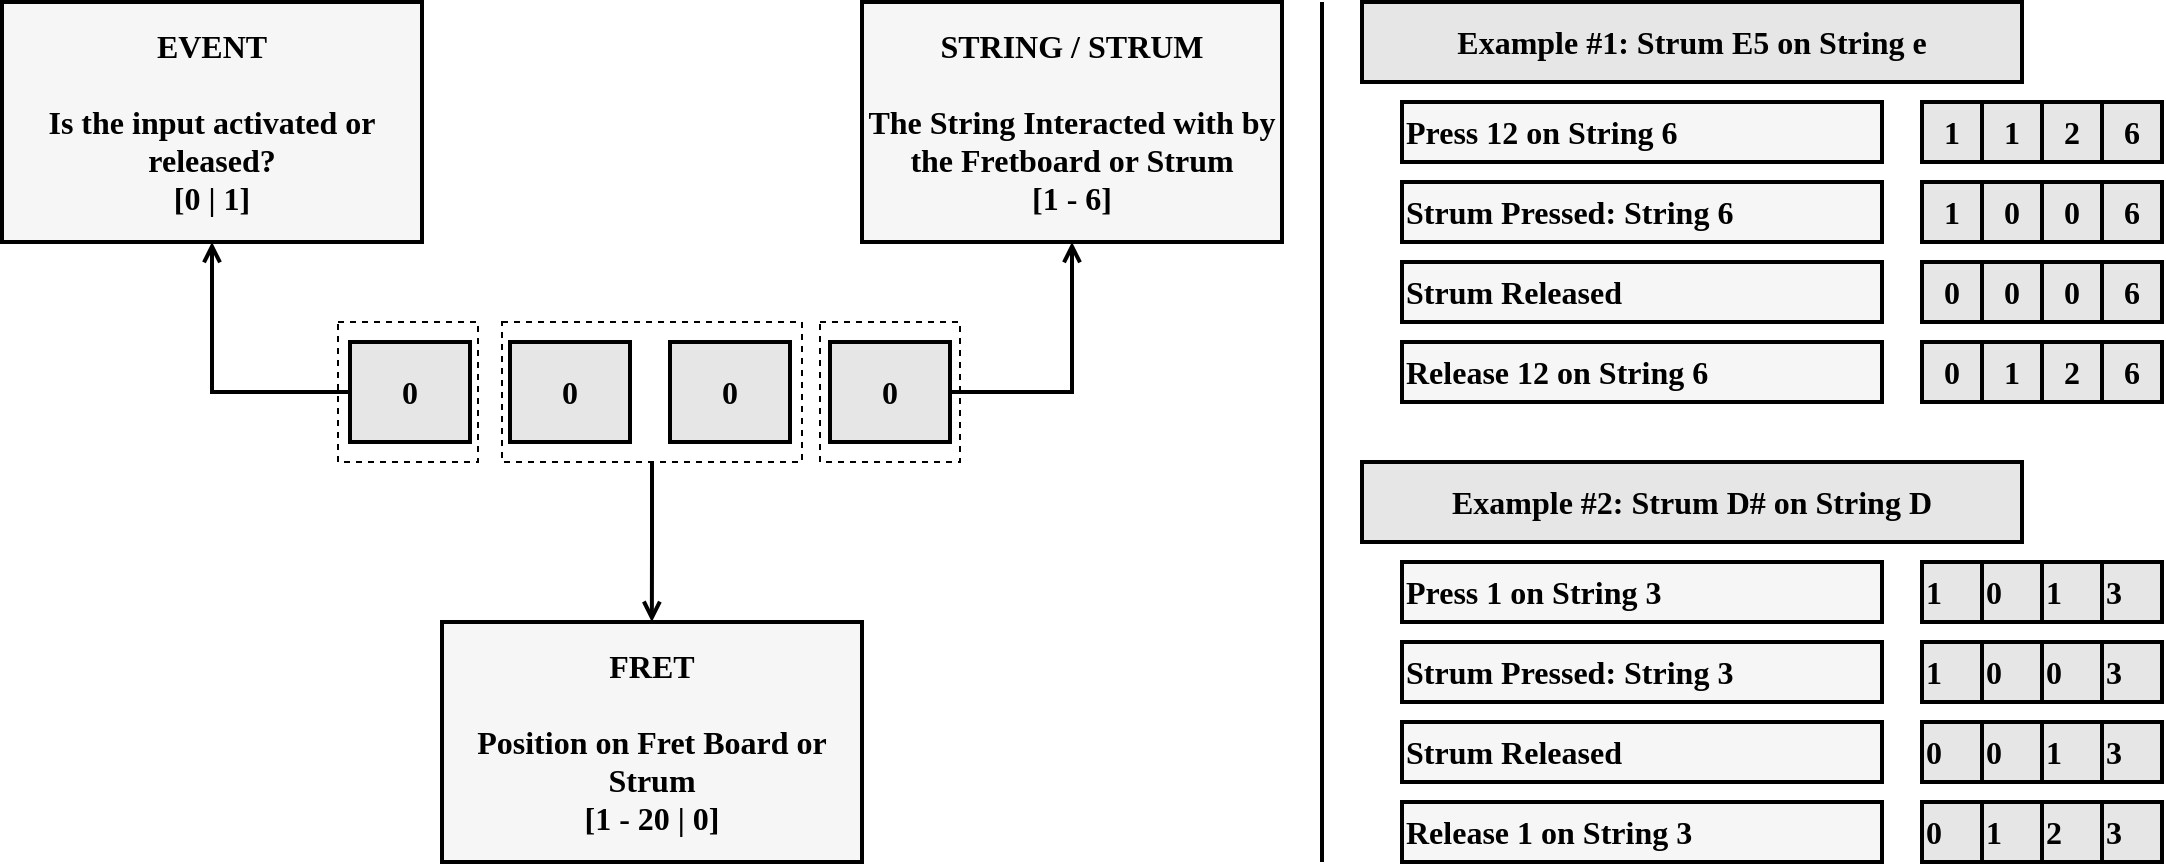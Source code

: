 <mxfile version="20.8.10" type="device"><diagram name="Page-1" id="gnNUPb8qzQOzZSbOZ_tS"><mxGraphModel dx="1276" dy="1945" grid="1" gridSize="10" guides="1" tooltips="1" connect="1" arrows="1" fold="1" page="1" pageScale="1" pageWidth="827" pageHeight="1169" math="0" shadow="0"><root><mxCell id="0"/><mxCell id="1" parent="0"/><mxCell id="voMOSMc-578jFuVT2-1m-12" style="edgeStyle=orthogonalEdgeStyle;rounded=0;orthogonalLoop=1;jettySize=auto;html=1;strokeWidth=2;endArrow=open;endFill=0;" edge="1" parent="1" source="voMOSMc-578jFuVT2-1m-2" target="voMOSMc-578jFuVT2-1m-8"><mxGeometry relative="1" as="geometry"><Array as="points"><mxPoint x="235" y="145"/></Array></mxGeometry></mxCell><mxCell id="voMOSMc-578jFuVT2-1m-2" value="0" style="rounded=0;whiteSpace=wrap;html=1;fillColor=#E6E6E6;strokeWidth=2;fontStyle=1;fontFamily=Fira Code;fontSource=https%3A%2F%2Ffonts.googleapis.com%2Fcss%3Ffamily%3DFira%2BCode;fontSize=16;" vertex="1" parent="1"><mxGeometry x="304" y="120" width="60" height="50" as="geometry"/></mxCell><mxCell id="voMOSMc-578jFuVT2-1m-4" value="0" style="rounded=0;whiteSpace=wrap;html=1;fillColor=#E6E6E6;strokeWidth=2;fontStyle=1;fontFamily=Fira Code;fontSource=https%3A%2F%2Ffonts.googleapis.com%2Fcss%3Ffamily%3DFira%2BCode;fontSize=16;" vertex="1" parent="1"><mxGeometry x="384" y="120" width="60" height="50" as="geometry"/></mxCell><mxCell id="voMOSMc-578jFuVT2-1m-5" value="0" style="rounded=0;whiteSpace=wrap;html=1;fillColor=#E6E6E6;strokeWidth=2;fontStyle=1;fontFamily=Fira Code;fontSource=https%3A%2F%2Ffonts.googleapis.com%2Fcss%3Ffamily%3DFira%2BCode;fontSize=16;" vertex="1" parent="1"><mxGeometry x="464" y="120" width="60" height="50" as="geometry"/></mxCell><mxCell id="voMOSMc-578jFuVT2-1m-10" style="edgeStyle=orthogonalEdgeStyle;rounded=0;orthogonalLoop=1;jettySize=auto;html=1;entryX=0.5;entryY=1;entryDx=0;entryDy=0;strokeWidth=2;endArrow=open;endFill=0;" edge="1" parent="1" source="voMOSMc-578jFuVT2-1m-6" target="voMOSMc-578jFuVT2-1m-9"><mxGeometry relative="1" as="geometry"><Array as="points"><mxPoint x="665" y="145"/></Array></mxGeometry></mxCell><mxCell id="voMOSMc-578jFuVT2-1m-6" value="0" style="rounded=0;whiteSpace=wrap;html=1;fillColor=#E6E6E6;strokeWidth=2;fontStyle=1;fontFamily=Fira Code;fontSource=https%3A%2F%2Ffonts.googleapis.com%2Fcss%3Ffamily%3DFira%2BCode;fontSize=16;" vertex="1" parent="1"><mxGeometry x="544" y="120" width="60" height="50" as="geometry"/></mxCell><mxCell id="voMOSMc-578jFuVT2-1m-8" value="EVENT&lt;br&gt;&lt;br&gt;Is the input activated or released?&lt;br&gt;[0 | 1]" style="rounded=0;whiteSpace=wrap;html=1;fillColor=#f6f6f6;strokeWidth=2;fontStyle=1;fontFamily=Fira Code;fontSource=https%3A%2F%2Ffonts.googleapis.com%2Fcss%3Ffamily%3DFira%2BCode;fontSize=16;" vertex="1" parent="1"><mxGeometry x="130" y="-50" width="210" height="120" as="geometry"/></mxCell><mxCell id="voMOSMc-578jFuVT2-1m-9" value="STRING / STRUM&lt;br&gt;&lt;br&gt;The String Interacted with by the Fretboard or Strum&lt;br&gt;[1 - 6]" style="rounded=0;whiteSpace=wrap;html=1;fillColor=#f6f6f6;strokeWidth=2;fontStyle=1;fontFamily=Fira Code;fontSource=https%3A%2F%2Ffonts.googleapis.com%2Fcss%3Ffamily%3DFira%2BCode;fontSize=16;" vertex="1" parent="1"><mxGeometry x="560" y="-50" width="210" height="120" as="geometry"/></mxCell><mxCell id="voMOSMc-578jFuVT2-1m-16" style="edgeStyle=orthogonalEdgeStyle;rounded=0;orthogonalLoop=1;jettySize=auto;html=1;entryX=0.452;entryY=0;entryDx=0;entryDy=0;entryPerimeter=0;strokeWidth=2;endArrow=open;endFill=0;" edge="1" parent="1" source="voMOSMc-578jFuVT2-1m-13"><mxGeometry relative="1" as="geometry"><mxPoint x="454.92" y="260" as="targetPoint"/></mxGeometry></mxCell><mxCell id="voMOSMc-578jFuVT2-1m-13" value="" style="rounded=0;whiteSpace=wrap;html=1;fillColor=none;dashed=1;" vertex="1" parent="1"><mxGeometry x="380" y="110" width="150" height="70" as="geometry"/></mxCell><mxCell id="voMOSMc-578jFuVT2-1m-14" value="" style="rounded=0;whiteSpace=wrap;html=1;fillColor=none;dashed=1;" vertex="1" parent="1"><mxGeometry x="298" y="110" width="70" height="70" as="geometry"/></mxCell><mxCell id="voMOSMc-578jFuVT2-1m-15" value="" style="rounded=0;whiteSpace=wrap;html=1;fillColor=none;dashed=1;" vertex="1" parent="1"><mxGeometry x="539" y="110" width="70" height="70" as="geometry"/></mxCell><mxCell id="voMOSMc-578jFuVT2-1m-17" value="FRET&lt;br&gt;&lt;br&gt;Position on Fret Board or Strum&lt;br&gt;[1 - 20 | 0]" style="rounded=0;whiteSpace=wrap;html=1;fillColor=#f6f6f6;strokeWidth=2;fontStyle=1;fontFamily=Fira Code;fontSource=https%3A%2F%2Ffonts.googleapis.com%2Fcss%3Ffamily%3DFira%2BCode;fontSize=16;" vertex="1" parent="1"><mxGeometry x="350" y="260" width="210" height="120" as="geometry"/></mxCell><mxCell id="voMOSMc-578jFuVT2-1m-19" value="Example #1: Strum E5 on String e" style="rounded=0;whiteSpace=wrap;html=1;fillColor=#E6E6E6;strokeWidth=2;fontStyle=1;fontFamily=Fira Code;fontSource=https%3A%2F%2Ffonts.googleapis.com%2Fcss%3Ffamily%3DFira%2BCode;fontSize=16;strokeColor=default;" vertex="1" parent="1"><mxGeometry x="810" y="-50" width="330" height="40" as="geometry"/></mxCell><mxCell id="voMOSMc-578jFuVT2-1m-20" value="Press 12 on String 6" style="rounded=0;whiteSpace=wrap;html=1;fillColor=#F6F6F6;strokeWidth=2;fontStyle=1;fontFamily=Fira Code;fontSource=https%3A%2F%2Ffonts.googleapis.com%2Fcss%3Ffamily%3DFira%2BCode;fontSize=16;strokeColor=default;align=left;" vertex="1" parent="1"><mxGeometry x="830" width="240" height="30" as="geometry"/></mxCell><mxCell id="voMOSMc-578jFuVT2-1m-21" value="1" style="rounded=0;whiteSpace=wrap;html=1;fillColor=#E6E6E6;strokeWidth=2;fontStyle=1;fontFamily=Fira Code;fontSource=https%3A%2F%2Ffonts.googleapis.com%2Fcss%3Ffamily%3DFira%2BCode;fontSize=16;strokeColor=default;" vertex="1" parent="1"><mxGeometry x="1090" width="30" height="30" as="geometry"/></mxCell><mxCell id="voMOSMc-578jFuVT2-1m-22" value="1" style="rounded=0;whiteSpace=wrap;html=1;fillColor=#E6E6E6;strokeWidth=2;fontStyle=1;fontFamily=Fira Code;fontSource=https%3A%2F%2Ffonts.googleapis.com%2Fcss%3Ffamily%3DFira%2BCode;fontSize=16;strokeColor=default;" vertex="1" parent="1"><mxGeometry x="1120" width="30" height="30" as="geometry"/></mxCell><mxCell id="voMOSMc-578jFuVT2-1m-23" value="2" style="rounded=0;whiteSpace=wrap;html=1;fillColor=#E6E6E6;strokeWidth=2;fontStyle=1;fontFamily=Fira Code;fontSource=https%3A%2F%2Ffonts.googleapis.com%2Fcss%3Ffamily%3DFira%2BCode;fontSize=16;strokeColor=default;" vertex="1" parent="1"><mxGeometry x="1150" width="30" height="30" as="geometry"/></mxCell><mxCell id="voMOSMc-578jFuVT2-1m-24" value="6" style="rounded=0;whiteSpace=wrap;html=1;fillColor=#E6E6E6;strokeWidth=2;fontStyle=1;fontFamily=Fira Code;fontSource=https%3A%2F%2Ffonts.googleapis.com%2Fcss%3Ffamily%3DFira%2BCode;fontSize=16;strokeColor=default;" vertex="1" parent="1"><mxGeometry x="1180" width="30" height="30" as="geometry"/></mxCell><mxCell id="voMOSMc-578jFuVT2-1m-25" value="Strum Pressed: String 6" style="rounded=0;whiteSpace=wrap;html=1;fillColor=#F6F6F6;strokeWidth=2;fontStyle=1;fontFamily=Fira Code;fontSource=https%3A%2F%2Ffonts.googleapis.com%2Fcss%3Ffamily%3DFira%2BCode;fontSize=16;strokeColor=default;align=left;" vertex="1" parent="1"><mxGeometry x="830" y="40" width="240" height="30" as="geometry"/></mxCell><mxCell id="voMOSMc-578jFuVT2-1m-26" value="1" style="rounded=0;whiteSpace=wrap;html=1;fillColor=#E6E6E6;strokeWidth=2;fontStyle=1;fontFamily=Fira Code;fontSource=https%3A%2F%2Ffonts.googleapis.com%2Fcss%3Ffamily%3DFira%2BCode;fontSize=16;strokeColor=default;" vertex="1" parent="1"><mxGeometry x="1090" y="40" width="30" height="30" as="geometry"/></mxCell><mxCell id="voMOSMc-578jFuVT2-1m-27" value="0" style="rounded=0;whiteSpace=wrap;html=1;fillColor=#E6E6E6;strokeWidth=2;fontStyle=1;fontFamily=Fira Code;fontSource=https%3A%2F%2Ffonts.googleapis.com%2Fcss%3Ffamily%3DFira%2BCode;fontSize=16;strokeColor=default;" vertex="1" parent="1"><mxGeometry x="1120" y="40" width="30" height="30" as="geometry"/></mxCell><mxCell id="voMOSMc-578jFuVT2-1m-28" value="0" style="rounded=0;whiteSpace=wrap;html=1;fillColor=#E6E6E6;strokeWidth=2;fontStyle=1;fontFamily=Fira Code;fontSource=https%3A%2F%2Ffonts.googleapis.com%2Fcss%3Ffamily%3DFira%2BCode;fontSize=16;strokeColor=default;" vertex="1" parent="1"><mxGeometry x="1150" y="40" width="30" height="30" as="geometry"/></mxCell><mxCell id="voMOSMc-578jFuVT2-1m-29" value="6" style="rounded=0;whiteSpace=wrap;html=1;fillColor=#E6E6E6;strokeWidth=2;fontStyle=1;fontFamily=Fira Code;fontSource=https%3A%2F%2Ffonts.googleapis.com%2Fcss%3Ffamily%3DFira%2BCode;fontSize=16;strokeColor=default;" vertex="1" parent="1"><mxGeometry x="1180" y="40" width="30" height="30" as="geometry"/></mxCell><mxCell id="voMOSMc-578jFuVT2-1m-30" value="Strum Released" style="rounded=0;whiteSpace=wrap;html=1;fillColor=#F6F6F6;strokeWidth=2;fontStyle=1;fontFamily=Fira Code;fontSource=https%3A%2F%2Ffonts.googleapis.com%2Fcss%3Ffamily%3DFira%2BCode;fontSize=16;strokeColor=default;align=left;" vertex="1" parent="1"><mxGeometry x="830" y="80" width="240" height="30" as="geometry"/></mxCell><mxCell id="voMOSMc-578jFuVT2-1m-31" value="0" style="rounded=0;whiteSpace=wrap;html=1;fillColor=#E6E6E6;strokeWidth=2;fontStyle=1;fontFamily=Fira Code;fontSource=https%3A%2F%2Ffonts.googleapis.com%2Fcss%3Ffamily%3DFira%2BCode;fontSize=16;strokeColor=default;" vertex="1" parent="1"><mxGeometry x="1090" y="80" width="30" height="30" as="geometry"/></mxCell><mxCell id="voMOSMc-578jFuVT2-1m-32" value="0" style="rounded=0;whiteSpace=wrap;html=1;fillColor=#E6E6E6;strokeWidth=2;fontStyle=1;fontFamily=Fira Code;fontSource=https%3A%2F%2Ffonts.googleapis.com%2Fcss%3Ffamily%3DFira%2BCode;fontSize=16;strokeColor=default;" vertex="1" parent="1"><mxGeometry x="1120" y="80" width="30" height="30" as="geometry"/></mxCell><mxCell id="voMOSMc-578jFuVT2-1m-33" value="0" style="rounded=0;whiteSpace=wrap;html=1;fillColor=#E6E6E6;strokeWidth=2;fontStyle=1;fontFamily=Fira Code;fontSource=https%3A%2F%2Ffonts.googleapis.com%2Fcss%3Ffamily%3DFira%2BCode;fontSize=16;strokeColor=default;" vertex="1" parent="1"><mxGeometry x="1150" y="80" width="30" height="30" as="geometry"/></mxCell><mxCell id="voMOSMc-578jFuVT2-1m-34" value="6" style="rounded=0;whiteSpace=wrap;html=1;fillColor=#E6E6E6;strokeWidth=2;fontStyle=1;fontFamily=Fira Code;fontSource=https%3A%2F%2Ffonts.googleapis.com%2Fcss%3Ffamily%3DFira%2BCode;fontSize=16;strokeColor=default;" vertex="1" parent="1"><mxGeometry x="1180" y="80" width="30" height="30" as="geometry"/></mxCell><mxCell id="voMOSMc-578jFuVT2-1m-35" value="Release 12 on String 6" style="rounded=0;whiteSpace=wrap;html=1;fillColor=#F6F6F6;strokeWidth=2;fontStyle=1;fontFamily=Fira Code;fontSource=https%3A%2F%2Ffonts.googleapis.com%2Fcss%3Ffamily%3DFira%2BCode;fontSize=16;strokeColor=default;align=left;" vertex="1" parent="1"><mxGeometry x="830" y="120" width="240" height="30" as="geometry"/></mxCell><mxCell id="voMOSMc-578jFuVT2-1m-36" value="0" style="rounded=0;whiteSpace=wrap;html=1;fillColor=#E6E6E6;strokeWidth=2;fontStyle=1;fontFamily=Fira Code;fontSource=https%3A%2F%2Ffonts.googleapis.com%2Fcss%3Ffamily%3DFira%2BCode;fontSize=16;strokeColor=default;" vertex="1" parent="1"><mxGeometry x="1090" y="120" width="30" height="30" as="geometry"/></mxCell><mxCell id="voMOSMc-578jFuVT2-1m-37" value="1" style="rounded=0;whiteSpace=wrap;html=1;fillColor=#E6E6E6;strokeWidth=2;fontStyle=1;fontFamily=Fira Code;fontSource=https%3A%2F%2Ffonts.googleapis.com%2Fcss%3Ffamily%3DFira%2BCode;fontSize=16;strokeColor=default;" vertex="1" parent="1"><mxGeometry x="1120" y="120" width="30" height="30" as="geometry"/></mxCell><mxCell id="voMOSMc-578jFuVT2-1m-38" value="2" style="rounded=0;whiteSpace=wrap;html=1;fillColor=#E6E6E6;strokeWidth=2;fontStyle=1;fontFamily=Fira Code;fontSource=https%3A%2F%2Ffonts.googleapis.com%2Fcss%3Ffamily%3DFira%2BCode;fontSize=16;strokeColor=default;" vertex="1" parent="1"><mxGeometry x="1150" y="120" width="30" height="30" as="geometry"/></mxCell><mxCell id="voMOSMc-578jFuVT2-1m-39" value="6" style="rounded=0;whiteSpace=wrap;html=1;fillColor=#E6E6E6;strokeWidth=2;fontStyle=1;fontFamily=Fira Code;fontSource=https%3A%2F%2Ffonts.googleapis.com%2Fcss%3Ffamily%3DFira%2BCode;fontSize=16;strokeColor=default;" vertex="1" parent="1"><mxGeometry x="1180" y="120" width="30" height="30" as="geometry"/></mxCell><mxCell id="voMOSMc-578jFuVT2-1m-41" value="Example #2: Strum D# on String D" style="rounded=0;whiteSpace=wrap;html=1;fillColor=#E6E6E6;strokeWidth=2;fontStyle=1;fontFamily=Fira Code;fontSource=https%3A%2F%2Ffonts.googleapis.com%2Fcss%3Ffamily%3DFira%2BCode;fontSize=16;strokeColor=default;" vertex="1" parent="1"><mxGeometry x="810" y="180" width="330" height="40" as="geometry"/></mxCell><mxCell id="voMOSMc-578jFuVT2-1m-43" value="1" style="rounded=0;whiteSpace=wrap;html=1;fillColor=#E6E6E6;strokeWidth=2;fontStyle=1;fontFamily=Fira Code;fontSource=https%3A%2F%2Ffonts.googleapis.com%2Fcss%3Ffamily%3DFira%2BCode;fontSize=16;strokeColor=default;align=left;" vertex="1" parent="1"><mxGeometry x="1090" y="230" width="30" height="30" as="geometry"/></mxCell><mxCell id="voMOSMc-578jFuVT2-1m-44" value="0" style="rounded=0;whiteSpace=wrap;html=1;fillColor=#E6E6E6;strokeWidth=2;fontStyle=1;fontFamily=Fira Code;fontSource=https%3A%2F%2Ffonts.googleapis.com%2Fcss%3Ffamily%3DFira%2BCode;fontSize=16;strokeColor=default;align=left;" vertex="1" parent="1"><mxGeometry x="1120" y="230" width="30" height="30" as="geometry"/></mxCell><mxCell id="voMOSMc-578jFuVT2-1m-45" value="1" style="rounded=0;whiteSpace=wrap;html=1;fillColor=#E6E6E6;strokeWidth=2;fontStyle=1;fontFamily=Fira Code;fontSource=https%3A%2F%2Ffonts.googleapis.com%2Fcss%3Ffamily%3DFira%2BCode;fontSize=16;strokeColor=default;align=left;" vertex="1" parent="1"><mxGeometry x="1150" y="230" width="30" height="30" as="geometry"/></mxCell><mxCell id="voMOSMc-578jFuVT2-1m-46" value="3" style="rounded=0;whiteSpace=wrap;html=1;fillColor=#E6E6E6;strokeWidth=2;fontStyle=1;fontFamily=Fira Code;fontSource=https%3A%2F%2Ffonts.googleapis.com%2Fcss%3Ffamily%3DFira%2BCode;fontSize=16;strokeColor=default;align=left;" vertex="1" parent="1"><mxGeometry x="1180" y="230" width="30" height="30" as="geometry"/></mxCell><mxCell id="voMOSMc-578jFuVT2-1m-48" value="1" style="rounded=0;whiteSpace=wrap;html=1;fillColor=#E6E6E6;strokeWidth=2;fontStyle=1;fontFamily=Fira Code;fontSource=https%3A%2F%2Ffonts.googleapis.com%2Fcss%3Ffamily%3DFira%2BCode;fontSize=16;strokeColor=default;align=left;" vertex="1" parent="1"><mxGeometry x="1090" y="270" width="30" height="30" as="geometry"/></mxCell><mxCell id="voMOSMc-578jFuVT2-1m-49" value="0" style="rounded=0;whiteSpace=wrap;html=1;fillColor=#E6E6E6;strokeWidth=2;fontStyle=1;fontFamily=Fira Code;fontSource=https%3A%2F%2Ffonts.googleapis.com%2Fcss%3Ffamily%3DFira%2BCode;fontSize=16;strokeColor=default;align=left;" vertex="1" parent="1"><mxGeometry x="1120" y="270" width="30" height="30" as="geometry"/></mxCell><mxCell id="voMOSMc-578jFuVT2-1m-50" value="0" style="rounded=0;whiteSpace=wrap;html=1;fillColor=#E6E6E6;strokeWidth=2;fontStyle=1;fontFamily=Fira Code;fontSource=https%3A%2F%2Ffonts.googleapis.com%2Fcss%3Ffamily%3DFira%2BCode;fontSize=16;strokeColor=default;align=left;" vertex="1" parent="1"><mxGeometry x="1150" y="270" width="30" height="30" as="geometry"/></mxCell><mxCell id="voMOSMc-578jFuVT2-1m-51" value="3" style="rounded=0;whiteSpace=wrap;html=1;fillColor=#E6E6E6;strokeWidth=2;fontStyle=1;fontFamily=Fira Code;fontSource=https%3A%2F%2Ffonts.googleapis.com%2Fcss%3Ffamily%3DFira%2BCode;fontSize=16;strokeColor=default;align=left;" vertex="1" parent="1"><mxGeometry x="1180" y="270" width="30" height="30" as="geometry"/></mxCell><mxCell id="voMOSMc-578jFuVT2-1m-53" value="0" style="rounded=0;whiteSpace=wrap;html=1;fillColor=#E6E6E6;strokeWidth=2;fontStyle=1;fontFamily=Fira Code;fontSource=https%3A%2F%2Ffonts.googleapis.com%2Fcss%3Ffamily%3DFira%2BCode;fontSize=16;strokeColor=default;align=left;" vertex="1" parent="1"><mxGeometry x="1090" y="310" width="30" height="30" as="geometry"/></mxCell><mxCell id="voMOSMc-578jFuVT2-1m-54" value="0" style="rounded=0;whiteSpace=wrap;html=1;fillColor=#E6E6E6;strokeWidth=2;fontStyle=1;fontFamily=Fira Code;fontSource=https%3A%2F%2Ffonts.googleapis.com%2Fcss%3Ffamily%3DFira%2BCode;fontSize=16;strokeColor=default;align=left;" vertex="1" parent="1"><mxGeometry x="1120" y="310" width="30" height="30" as="geometry"/></mxCell><mxCell id="voMOSMc-578jFuVT2-1m-55" value="1" style="rounded=0;whiteSpace=wrap;html=1;fillColor=#E6E6E6;strokeWidth=2;fontStyle=1;fontFamily=Fira Code;fontSource=https%3A%2F%2Ffonts.googleapis.com%2Fcss%3Ffamily%3DFira%2BCode;fontSize=16;strokeColor=default;align=left;" vertex="1" parent="1"><mxGeometry x="1150" y="310" width="30" height="30" as="geometry"/></mxCell><mxCell id="voMOSMc-578jFuVT2-1m-56" value="3" style="rounded=0;whiteSpace=wrap;html=1;fillColor=#E6E6E6;strokeWidth=2;fontStyle=1;fontFamily=Fira Code;fontSource=https%3A%2F%2Ffonts.googleapis.com%2Fcss%3Ffamily%3DFira%2BCode;fontSize=16;strokeColor=default;align=left;" vertex="1" parent="1"><mxGeometry x="1180" y="310" width="30" height="30" as="geometry"/></mxCell><mxCell id="voMOSMc-578jFuVT2-1m-58" value="0" style="rounded=0;whiteSpace=wrap;html=1;fillColor=#E6E6E6;strokeWidth=2;fontStyle=1;fontFamily=Fira Code;fontSource=https%3A%2F%2Ffonts.googleapis.com%2Fcss%3Ffamily%3DFira%2BCode;fontSize=16;strokeColor=default;align=left;" vertex="1" parent="1"><mxGeometry x="1090" y="350" width="30" height="30" as="geometry"/></mxCell><mxCell id="voMOSMc-578jFuVT2-1m-59" value="1" style="rounded=0;whiteSpace=wrap;html=1;fillColor=#E6E6E6;strokeWidth=2;fontStyle=1;fontFamily=Fira Code;fontSource=https%3A%2F%2Ffonts.googleapis.com%2Fcss%3Ffamily%3DFira%2BCode;fontSize=16;strokeColor=default;align=left;" vertex="1" parent="1"><mxGeometry x="1120" y="350" width="30" height="30" as="geometry"/></mxCell><mxCell id="voMOSMc-578jFuVT2-1m-60" value="2" style="rounded=0;whiteSpace=wrap;html=1;fillColor=#E6E6E6;strokeWidth=2;fontStyle=1;fontFamily=Fira Code;fontSource=https%3A%2F%2Ffonts.googleapis.com%2Fcss%3Ffamily%3DFira%2BCode;fontSize=16;strokeColor=default;align=left;" vertex="1" parent="1"><mxGeometry x="1150" y="350" width="30" height="30" as="geometry"/></mxCell><mxCell id="voMOSMc-578jFuVT2-1m-61" value="3" style="rounded=0;whiteSpace=wrap;html=1;fillColor=#E6E6E6;strokeWidth=2;fontStyle=1;fontFamily=Fira Code;fontSource=https%3A%2F%2Ffonts.googleapis.com%2Fcss%3Ffamily%3DFira%2BCode;fontSize=16;strokeColor=default;align=left;" vertex="1" parent="1"><mxGeometry x="1180" y="350" width="30" height="30" as="geometry"/></mxCell><mxCell id="voMOSMc-578jFuVT2-1m-62" value="" style="endArrow=none;html=1;rounded=0;strokeWidth=2;" edge="1" parent="1"><mxGeometry width="50" height="50" relative="1" as="geometry"><mxPoint x="790" y="380" as="sourcePoint"/><mxPoint x="790" y="-50" as="targetPoint"/></mxGeometry></mxCell><mxCell id="voMOSMc-578jFuVT2-1m-63" value="Press 1 on String 3" style="rounded=0;whiteSpace=wrap;html=1;fillColor=#F6F6F6;strokeWidth=2;fontStyle=1;fontFamily=Fira Code;fontSource=https%3A%2F%2Ffonts.googleapis.com%2Fcss%3Ffamily%3DFira%2BCode;fontSize=16;strokeColor=default;align=left;" vertex="1" parent="1"><mxGeometry x="830" y="230" width="240" height="30" as="geometry"/></mxCell><mxCell id="voMOSMc-578jFuVT2-1m-64" value="Strum Pressed: String 3" style="rounded=0;whiteSpace=wrap;html=1;fillColor=#F6F6F6;strokeWidth=2;fontStyle=1;fontFamily=Fira Code;fontSource=https%3A%2F%2Ffonts.googleapis.com%2Fcss%3Ffamily%3DFira%2BCode;fontSize=16;strokeColor=default;align=left;" vertex="1" parent="1"><mxGeometry x="830" y="270" width="240" height="30" as="geometry"/></mxCell><mxCell id="voMOSMc-578jFuVT2-1m-65" value="Strum Released" style="rounded=0;whiteSpace=wrap;html=1;fillColor=#F6F6F6;strokeWidth=2;fontStyle=1;fontFamily=Fira Code;fontSource=https%3A%2F%2Ffonts.googleapis.com%2Fcss%3Ffamily%3DFira%2BCode;fontSize=16;strokeColor=default;align=left;" vertex="1" parent="1"><mxGeometry x="830" y="310" width="240" height="30" as="geometry"/></mxCell><mxCell id="voMOSMc-578jFuVT2-1m-66" value="Release 1 on String 3" style="rounded=0;whiteSpace=wrap;html=1;fillColor=#F6F6F6;strokeWidth=2;fontStyle=1;fontFamily=Fira Code;fontSource=https%3A%2F%2Ffonts.googleapis.com%2Fcss%3Ffamily%3DFira%2BCode;fontSize=16;strokeColor=default;align=left;" vertex="1" parent="1"><mxGeometry x="830" y="350" width="240" height="30" as="geometry"/></mxCell></root></mxGraphModel></diagram></mxfile>